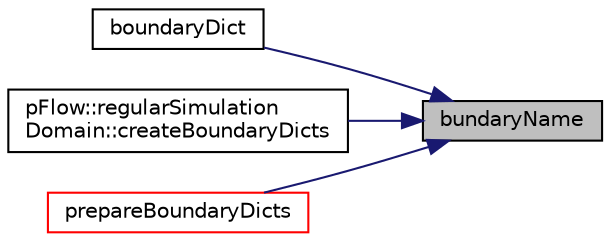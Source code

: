digraph "bundaryName"
{
 // LATEX_PDF_SIZE
  edge [fontname="Helvetica",fontsize="10",labelfontname="Helvetica",labelfontsize="10"];
  node [fontname="Helvetica",fontsize="10",shape=record];
  rankdir="RL";
  Node1 [label="bundaryName",height=0.2,width=0.4,color="black", fillcolor="grey75", style="filled", fontcolor="black",tooltip="Boundary name based on boundary index."];
  Node1 -> Node2 [dir="back",color="midnightblue",fontsize="10",style="solid",fontname="Helvetica"];
  Node2 [label="boundaryDict",height=0.2,width=0.4,color="black", fillcolor="white", style="filled",URL="$classpFlow_1_1simulationDomain.html#afbaf3b01628021859690cc366c4b7397",tooltip="return a const ref to dicrionary of boundary i of this processor"];
  Node1 -> Node3 [dir="back",color="midnightblue",fontsize="10",style="solid",fontname="Helvetica"];
  Node3 [label="pFlow::regularSimulation\lDomain::createBoundaryDicts",height=0.2,width=0.4,color="black", fillcolor="white", style="filled",URL="$classpFlow_1_1regularSimulationDomain.html#aa5ffcd53200f744cf111c760815cdf70",tooltip=" "];
  Node1 -> Node4 [dir="back",color="midnightblue",fontsize="10",style="solid",fontname="Helvetica"];
  Node4 [label="prepareBoundaryDicts",height=0.2,width=0.4,color="red", fillcolor="white", style="filled",URL="$classpFlow_1_1simulationDomain.html#a7480d19ee76243cda932bdbc4acedb7e",tooltip=" "];
}
